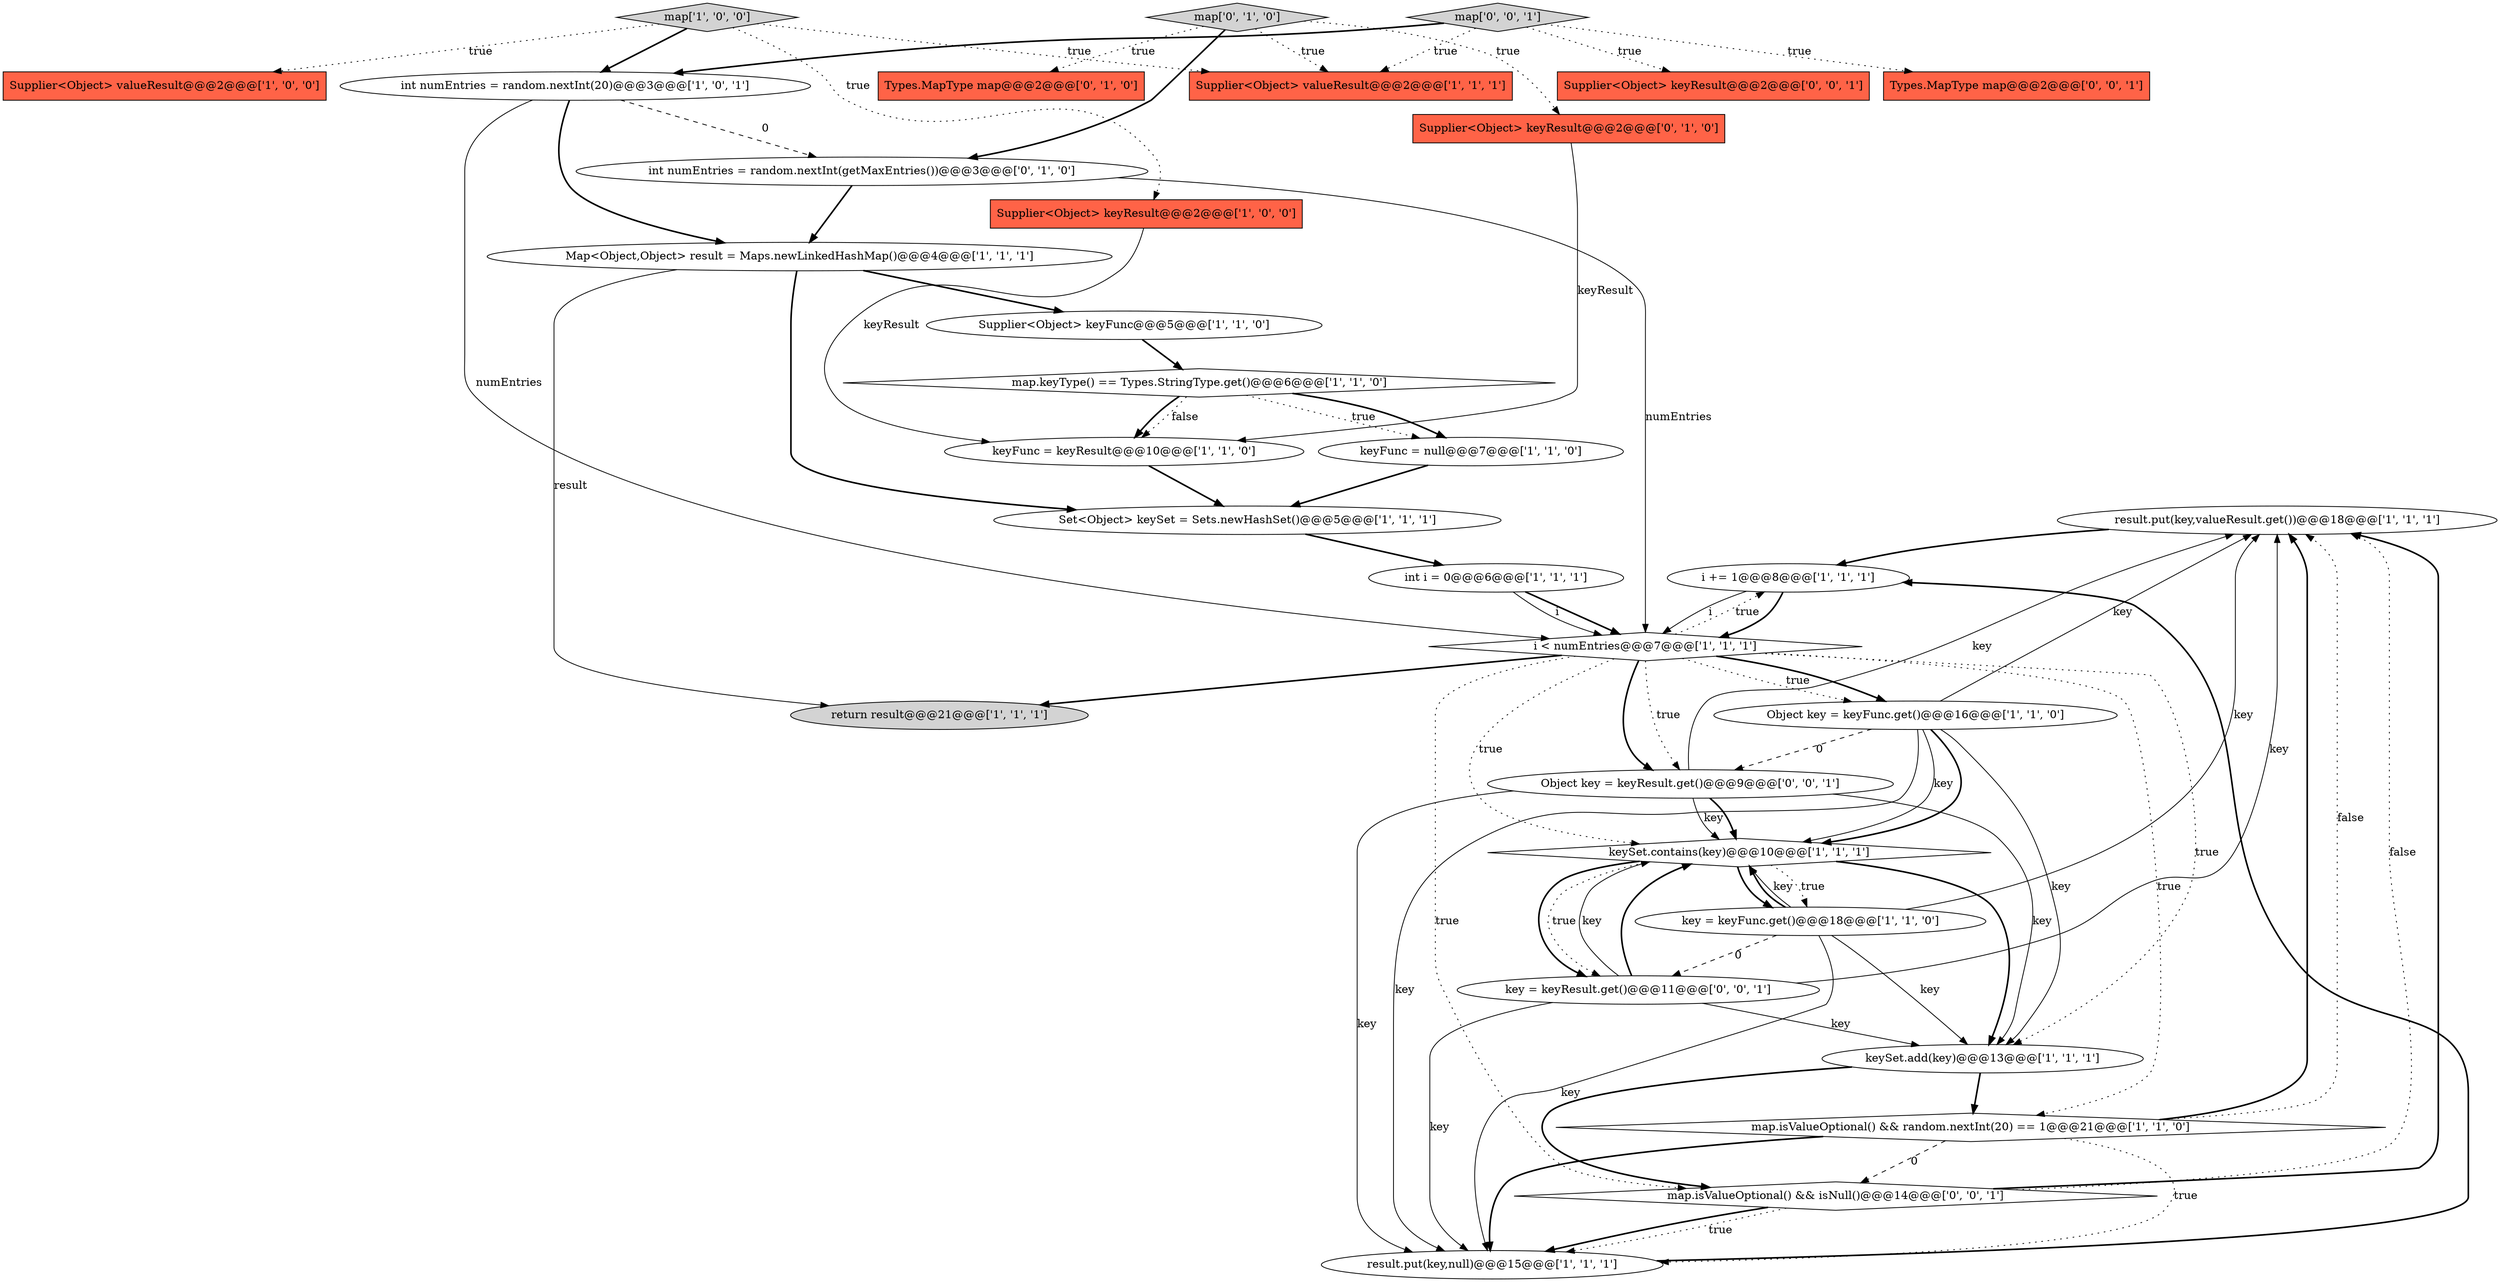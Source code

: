 digraph {
8 [style = filled, label = "result.put(key,valueResult.get())@@@18@@@['1', '1', '1']", fillcolor = white, shape = ellipse image = "AAA0AAABBB1BBB"];
13 [style = filled, label = "map['1', '0', '0']", fillcolor = lightgray, shape = diamond image = "AAA0AAABBB1BBB"];
11 [style = filled, label = "Supplier<Object> valueResult@@@2@@@['1', '1', '1']", fillcolor = tomato, shape = box image = "AAA0AAABBB1BBB"];
30 [style = filled, label = "key = keyResult.get()@@@11@@@['0', '0', '1']", fillcolor = white, shape = ellipse image = "AAA0AAABBB3BBB"];
27 [style = filled, label = "Supplier<Object> keyResult@@@2@@@['0', '0', '1']", fillcolor = tomato, shape = box image = "AAA0AAABBB3BBB"];
15 [style = filled, label = "Set<Object> keySet = Sets.newHashSet()@@@5@@@['1', '1', '1']", fillcolor = white, shape = ellipse image = "AAA0AAABBB1BBB"];
12 [style = filled, label = "Map<Object,Object> result = Maps.newLinkedHashMap()@@@4@@@['1', '1', '1']", fillcolor = white, shape = ellipse image = "AAA0AAABBB1BBB"];
5 [style = filled, label = "map.keyType() == Types.StringType.get()@@@6@@@['1', '1', '0']", fillcolor = white, shape = diamond image = "AAA0AAABBB1BBB"];
22 [style = filled, label = "Supplier<Object> keyResult@@@2@@@['0', '1', '0']", fillcolor = tomato, shape = box image = "AAA0AAABBB2BBB"];
24 [style = filled, label = "int numEntries = random.nextInt(getMaxEntries())@@@3@@@['0', '1', '0']", fillcolor = white, shape = ellipse image = "AAA1AAABBB2BBB"];
29 [style = filled, label = "Object key = keyResult.get()@@@9@@@['0', '0', '1']", fillcolor = white, shape = ellipse image = "AAA0AAABBB3BBB"];
16 [style = filled, label = "key = keyFunc.get()@@@18@@@['1', '1', '0']", fillcolor = white, shape = ellipse image = "AAA0AAABBB1BBB"];
19 [style = filled, label = "keySet.add(key)@@@13@@@['1', '1', '1']", fillcolor = white, shape = ellipse image = "AAA0AAABBB1BBB"];
25 [style = filled, label = "map['0', '1', '0']", fillcolor = lightgray, shape = diamond image = "AAA0AAABBB2BBB"];
4 [style = filled, label = "return result@@@21@@@['1', '1', '1']", fillcolor = lightgray, shape = ellipse image = "AAA0AAABBB1BBB"];
17 [style = filled, label = "i < numEntries@@@7@@@['1', '1', '1']", fillcolor = white, shape = diamond image = "AAA0AAABBB1BBB"];
6 [style = filled, label = "Supplier<Object> keyResult@@@2@@@['1', '0', '0']", fillcolor = tomato, shape = box image = "AAA0AAABBB1BBB"];
31 [style = filled, label = "map.isValueOptional() && isNull()@@@14@@@['0', '0', '1']", fillcolor = white, shape = diamond image = "AAA0AAABBB3BBB"];
9 [style = filled, label = "i += 1@@@8@@@['1', '1', '1']", fillcolor = white, shape = ellipse image = "AAA0AAABBB1BBB"];
1 [style = filled, label = "keySet.contains(key)@@@10@@@['1', '1', '1']", fillcolor = white, shape = diamond image = "AAA0AAABBB1BBB"];
20 [style = filled, label = "int i = 0@@@6@@@['1', '1', '1']", fillcolor = white, shape = ellipse image = "AAA0AAABBB1BBB"];
10 [style = filled, label = "Object key = keyFunc.get()@@@16@@@['1', '1', '0']", fillcolor = white, shape = ellipse image = "AAA0AAABBB1BBB"];
26 [style = filled, label = "Types.MapType map@@@2@@@['0', '0', '1']", fillcolor = tomato, shape = box image = "AAA0AAABBB3BBB"];
3 [style = filled, label = "keyFunc = null@@@7@@@['1', '1', '0']", fillcolor = white, shape = ellipse image = "AAA0AAABBB1BBB"];
2 [style = filled, label = "Supplier<Object> keyFunc@@@5@@@['1', '1', '0']", fillcolor = white, shape = ellipse image = "AAA0AAABBB1BBB"];
14 [style = filled, label = "keyFunc = keyResult@@@10@@@['1', '1', '0']", fillcolor = white, shape = ellipse image = "AAA0AAABBB1BBB"];
0 [style = filled, label = "int numEntries = random.nextInt(20)@@@3@@@['1', '0', '1']", fillcolor = white, shape = ellipse image = "AAA0AAABBB1BBB"];
21 [style = filled, label = "result.put(key,null)@@@15@@@['1', '1', '1']", fillcolor = white, shape = ellipse image = "AAA0AAABBB1BBB"];
28 [style = filled, label = "map['0', '0', '1']", fillcolor = lightgray, shape = diamond image = "AAA0AAABBB3BBB"];
7 [style = filled, label = "Supplier<Object> valueResult@@@2@@@['1', '0', '0']", fillcolor = tomato, shape = box image = "AAA0AAABBB1BBB"];
23 [style = filled, label = "Types.MapType map@@@2@@@['0', '1', '0']", fillcolor = tomato, shape = box image = "AAA0AAABBB2BBB"];
18 [style = filled, label = "map.isValueOptional() && random.nextInt(20) == 1@@@21@@@['1', '1', '0']", fillcolor = white, shape = diamond image = "AAA0AAABBB1BBB"];
31->21 [style = bold, label=""];
17->19 [style = dotted, label="true"];
10->21 [style = solid, label="key"];
17->18 [style = dotted, label="true"];
5->14 [style = bold, label=""];
13->6 [style = dotted, label="true"];
9->17 [style = solid, label="i"];
8->9 [style = bold, label=""];
25->11 [style = dotted, label="true"];
28->26 [style = dotted, label="true"];
17->1 [style = dotted, label="true"];
13->0 [style = bold, label=""];
16->19 [style = solid, label="key"];
16->8 [style = solid, label="key"];
10->1 [style = solid, label="key"];
2->5 [style = bold, label=""];
6->14 [style = solid, label="keyResult"];
29->1 [style = solid, label="key"];
12->2 [style = bold, label=""];
25->24 [style = bold, label=""];
12->15 [style = bold, label=""];
31->8 [style = bold, label=""];
5->3 [style = dotted, label="true"];
30->19 [style = solid, label="key"];
5->14 [style = dotted, label="false"];
13->11 [style = dotted, label="true"];
17->31 [style = dotted, label="true"];
31->21 [style = dotted, label="true"];
0->24 [style = dashed, label="0"];
10->29 [style = dashed, label="0"];
30->1 [style = solid, label="key"];
25->22 [style = dotted, label="true"];
28->27 [style = dotted, label="true"];
30->21 [style = solid, label="key"];
17->9 [style = dotted, label="true"];
10->19 [style = solid, label="key"];
30->8 [style = solid, label="key"];
0->17 [style = solid, label="numEntries"];
16->1 [style = solid, label="key"];
17->4 [style = bold, label=""];
10->1 [style = bold, label=""];
18->8 [style = dotted, label="false"];
1->30 [style = dotted, label="true"];
18->21 [style = dotted, label="true"];
16->1 [style = bold, label=""];
16->30 [style = dashed, label="0"];
0->12 [style = bold, label=""];
17->10 [style = dotted, label="true"];
12->4 [style = solid, label="result"];
9->17 [style = bold, label=""];
28->11 [style = dotted, label="true"];
10->8 [style = solid, label="key"];
1->30 [style = bold, label=""];
3->15 [style = bold, label=""];
1->19 [style = bold, label=""];
15->20 [style = bold, label=""];
29->8 [style = solid, label="key"];
18->21 [style = bold, label=""];
29->21 [style = solid, label="key"];
16->21 [style = solid, label="key"];
20->17 [style = bold, label=""];
24->12 [style = bold, label=""];
18->31 [style = dashed, label="0"];
30->1 [style = bold, label=""];
5->3 [style = bold, label=""];
29->19 [style = solid, label="key"];
18->8 [style = bold, label=""];
21->9 [style = bold, label=""];
29->1 [style = bold, label=""];
19->31 [style = bold, label=""];
1->16 [style = bold, label=""];
20->17 [style = solid, label="i"];
14->15 [style = bold, label=""];
19->18 [style = bold, label=""];
13->7 [style = dotted, label="true"];
22->14 [style = solid, label="keyResult"];
17->29 [style = bold, label=""];
17->10 [style = bold, label=""];
28->0 [style = bold, label=""];
25->23 [style = dotted, label="true"];
17->29 [style = dotted, label="true"];
31->8 [style = dotted, label="false"];
24->17 [style = solid, label="numEntries"];
1->16 [style = dotted, label="true"];
}
